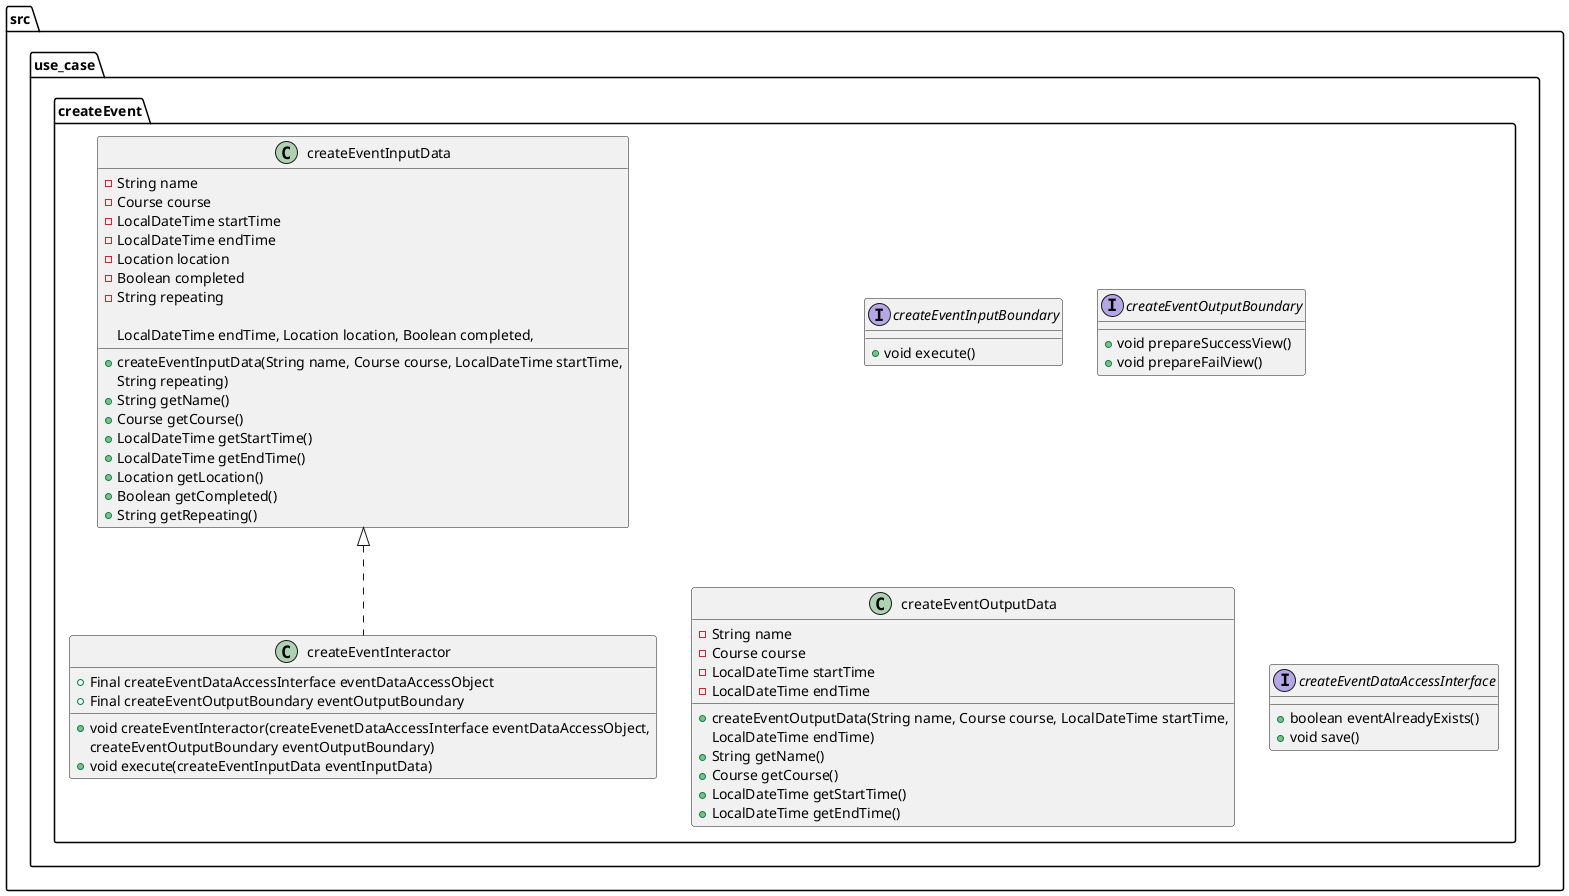 @startuml

folder src{
    folder use_case{
        folder createEvent{
            interface createEventInputBoundary{
                +void execute()
            }
            class createEventInputData{
                - String name
                - Course course
                - LocalDateTime startTime
                - LocalDateTime endTime
                - Location location
                - Boolean completed
                - String repeating

                + createEventInputData(String name, Course course, LocalDateTime startTime,
                                        LocalDateTime endTime, Location location, Boolean completed,
                                        String repeating)
                + String getName()
                + Course getCourse()
                + LocalDateTime getStartTime()
                + LocalDateTime getEndTime()
                + Location getLocation()
                + Boolean getCompleted()
                + String getRepeating()
            }
            class createEventInteractor implements createEventInputData{
                + Final createEventDataAccessInterface eventDataAccessObject
                + Final createEventOutputBoundary eventOutputBoundary

                + void createEventInteractor(createEvenetDataAccessInterface eventDataAccessObject,
                                             createEventOutputBoundary eventOutputBoundary)
                + void execute(createEventInputData eventInputData)

            }
            interface createEventOutputBoundary{
                + void prepareSuccessView()
                + void prepareFailView() /' In case an event already exists, notify the user '/
            }
            class createEventOutputData{
                - String name
                - Course course
                - LocalDateTime startTime
                - LocalDateTime endTime

                + createEventOutputData(String name, Course course, LocalDateTime startTime,
                                        LocalDateTime endTime)
                + String getName()
                + Course getCourse()
                + LocalDateTime getStartTime()
                + LocalDateTime getEndTime()
            }
            interface createEventDataAccessInterface{
                + boolean eventAlreadyExists() /' Check if the event already exists '/
                + void save() /' Save an event to the calendar '/
            }
        }
    }
}
@enduml